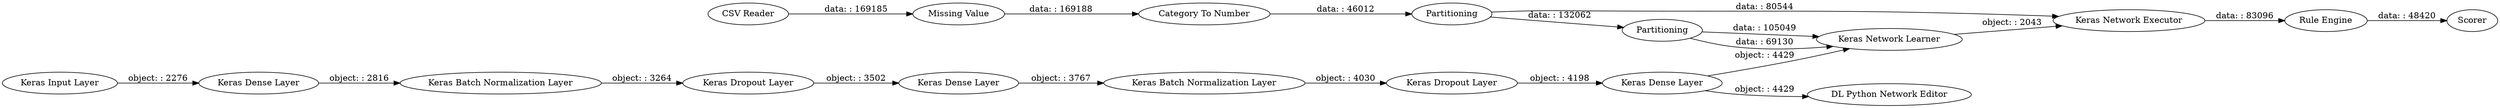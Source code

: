 digraph {
	"-5886768106864519170_1" [label="CSV Reader"]
	"-5886768106864519170_373" [label="Keras Dropout Layer"]
	"-5886768106864519170_371" [label="Keras Dense Layer"]
	"-5886768106864519170_284" [label="Keras Network Executor"]
	"-5886768106864519170_378" [label="Keras Batch Normalization Layer"]
	"-5886768106864519170_370" [label="Keras Dense Layer"]
	"-5886768106864519170_3" [label=Partitioning]
	"-5886768106864519170_225" [label="Keras Input Layer"]
	"-5886768106864519170_369" [label="Keras Dense Layer"]
	"-5886768106864519170_288" [label="Rule Engine"]
	"-5886768106864519170_2" [label="Missing Value"]
	"-5886768106864519170_376" [label="Keras Dropout Layer"]
	"-5886768106864519170_280" [label="Keras Network Learner"]
	"-5886768106864519170_363" [label=Partitioning]
	"-5886768106864519170_379" [label="Keras Batch Normalization Layer"]
	"-5886768106864519170_289" [label=Scorer]
	"-5886768106864519170_377" [label="DL Python Network Editor"]
	"-5886768106864519170_372" [label="Category To Number"]
	"-5886768106864519170_288" -> "-5886768106864519170_289" [label="data: : 48420"]
	"-5886768106864519170_371" -> "-5886768106864519170_377" [label="object: : 4429"]
	"-5886768106864519170_284" -> "-5886768106864519170_288" [label="data: : 83096"]
	"-5886768106864519170_370" -> "-5886768106864519170_379" [label="object: : 3767"]
	"-5886768106864519170_363" -> "-5886768106864519170_3" [label="data: : 132062"]
	"-5886768106864519170_1" -> "-5886768106864519170_2" [label="data: : 169185"]
	"-5886768106864519170_371" -> "-5886768106864519170_280" [label="object: : 4429"]
	"-5886768106864519170_363" -> "-5886768106864519170_284" [label="data: : 80544"]
	"-5886768106864519170_2" -> "-5886768106864519170_372" [label="data: : 169188"]
	"-5886768106864519170_379" -> "-5886768106864519170_373" [label="object: : 4030"]
	"-5886768106864519170_3" -> "-5886768106864519170_280" [label="data: : 105049"]
	"-5886768106864519170_378" -> "-5886768106864519170_376" [label="object: : 3264"]
	"-5886768106864519170_372" -> "-5886768106864519170_363" [label="data: : 46012"]
	"-5886768106864519170_225" -> "-5886768106864519170_369" [label="object: : 2276"]
	"-5886768106864519170_369" -> "-5886768106864519170_378" [label="object: : 2816"]
	"-5886768106864519170_280" -> "-5886768106864519170_284" [label="object: : 2043"]
	"-5886768106864519170_376" -> "-5886768106864519170_370" [label="object: : 3502"]
	"-5886768106864519170_373" -> "-5886768106864519170_371" [label="object: : 4198"]
	"-5886768106864519170_3" -> "-5886768106864519170_280" [label="data: : 69130"]
	rankdir=LR
}
